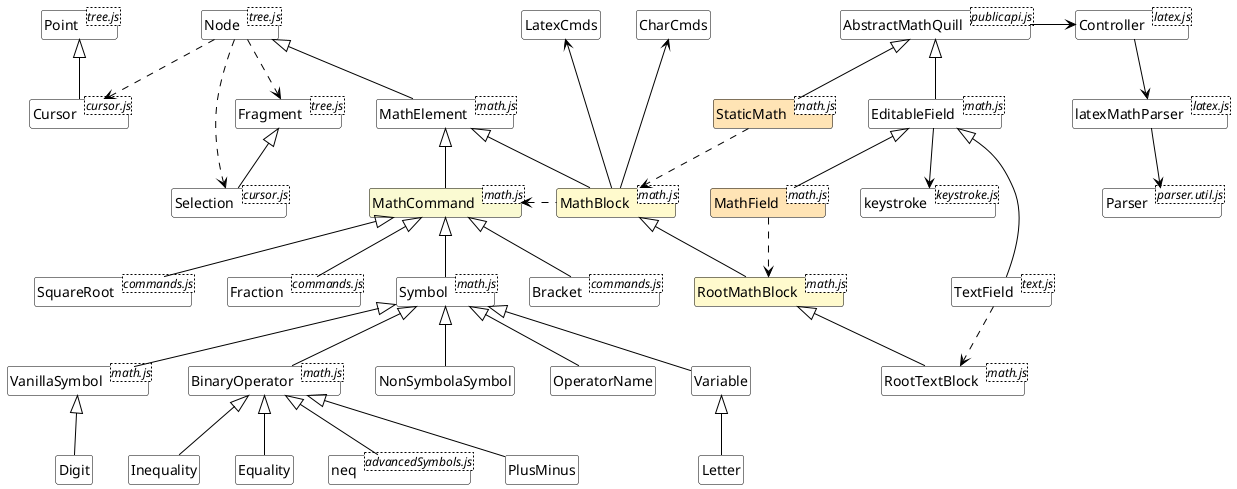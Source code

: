 @startuml
skinparam classBackgroundColor White
skinparam classArrowColor Black
skinparam classBorderColor Black
skinparam stereotypeCBackgroundColor Gray

hide circle
hide members

Node <|-- MathElement
' Node <|-- TextBlock
' Node <|-- TextPiece

Digit -u-|> VanillaSymbol

MathCommand -u-|> MathElement
MathBlock -u-|> MathElement
RootMathBlock -u-|> MathBlock
RootTextBlock -u-|> RootMathBlock
Symbol -u-|> MathCommand
Symbol <|-- Variable
Symbol <|-- VanillaSymbol
Symbol <|-- BinaryOperator
Symbol <|-- NonSymbolaSymbol
Symbol <|-- OperatorName

MathCommand <|-- Bracket
MathCommand <|-- SquareRoot
MathCommand <|-- Fraction

BinaryOperator <|-- PlusMinus
BinaryOperator <|-- Inequality
BinaryOperator <|-- Equality
BinaryOperator <|-- neq

MathBlock --u-> CharCmds
MathBlock --u-> LatexCmds
MathBlock .l.> MathCommand

TextField -u-|> EditableField
MathField -u-|> EditableField
EditableField -u-|> AbstractMathQuill
EditableField --> keystroke
StaticMath -u-|> AbstractMathQuill
AbstractMathQuill -r-> Controller
Controller --> latexMathParser
latexMathParser --> Parser

Letter -u-|> Variable

Selection -u-|> Fragment
Cursor -u-|> Point
Node ..> Selection
Node ..> Fragment
Node ..> Cursor

class Bracket <commands.js>
class SquareRoot <commands.js>
class Fraction <commands.js>

class neq <advancedSymbols.js>

class Node <tree.js>
class Fragment <tree.js>
class Point <tree.js>
class Cursor <cursor.js>
class Selection <cursor.js>

class AbstractMathQuill <publicapi.js> {
    config (opts)
    el()
    text()
    latex(latex)
    html()
    reflow()
    revert()
}

class EditableField <math.js> {
    focus()
    blur()
    write (latex)
    cmd (latex)
    select()
    clearSelection()
    ..
    moveToDirEnd (dir)
    moveToLeftEnd()
    moveToRightEnd()
    ..
    keystroke (key)
    typedText (text)
    dropEmbedded (pageX, pageY, options)
    clickAt (clientX, clientY, target)
    ignoreNextMousedown (fn)
}

class RootTextBlock <math.js> {
    keystroke (key)
}

class MathField <math.js> #Moccasin {
    -RootBlock : RootMathBlock
    exportLatex()
    renderLatexMath (latex)
    renderLatexText (latex)

}

class StaticMath <math.js> #Moccasin {
    -RootBlock : MathBlock
    +init()
    +latex()
}

class TextField <text.js> {
    -RootBlock : RootTextBlock
}

MathField ..> RootMathBlock
StaticMath ..> MathBlock
TextField ..> RootTextBlock

class Controller <latex.js> {
    writeLatex （latex)
    renderLatexMath (latex)
    renderLatexText (latex)
}

' -------------------------------------------
class MathElement <math.js>
class RootMathBlock <math.js> #LemonChiffon
class MathCommand <math.js> #LightGoldenRodYellow {
    +init (ctrlSeq, htmlTemplate, textTemplate)
    +replaces (replacedFragment)
    +isEmpty()
    +parser()
    +createLeftOf (cursor)
    +createBlocks()
    ..
    +placeCursor (cursor)
    +moveTowards (dir, cursor, updown)
    +deleteTowards (dir, cursor)
    +selectTowards (dir, cursor)
    +selectChildren()
    +unselectInto (dir, cursor)
    +seek (pageX, cursor)
}
class BinaryOperator <math.js>
class VanillaSymbol <math.js>
class Symbol <math.js>
class latexMathParser <latex.js>
class Parser <parser.util.js>

class MathBlock <math.js> #LemonChiffon {
    -join(methodName)
    +html()
    +latex()
    +text()
    +keystroke(key, e, ctrlr)
    +moveOutOf(dir, cursor, updown)
    +selectOutOf(dir, cursor)
    +deleteOutOf(dir, cursor)
    +seek(pageX, cursor)
    +chToCmd(ch, options)
    +write(curor, cb)
    +focus()
    +blur()
}

class keystroke <keystroke.js> {
    +backspace()
    +deleteForward()
    -deleteDir (dir)
    -ctrlDeleteDir (dir)
    +moveLeft()
    +moveRight()
    -moveDir (dir)
    +moveUp()
    +moveDown()
    -moveUpDown (self, dir)
}

' class TextBlock <Node>
' class TextPiece <Node>
' LatexCommandInput --> TextBlock
' TextBlock --> TextPiece
' TextBlock ..> Point

' class TextBlock <Node> {
'     replaces (replacedText)
'     createLeftOf (cursor)
'     parser ()
'     textContents ()
'     moveTowards (dir, cursor)
'     moveOutOf (dir, cursor)
'     selectOutOf (dir, cursor)
'     deleteOutOf (dir, cursor)
'     write (cursor, ch)
'     seek (pageX, cursor)
'     blur (cursor)

' }

' class TextPiece <Node> {
'     init (text)
'     appendText (text)
'     prependText (text)
'     insTextAtDirEnd (text, dir)
'     splitRight (i)
'     moveTowards (dir, cursor)
'     deleteTowards (dir, cursor)
'     selectTowards (dir, cursor)
'     latex()
' }

@enduml